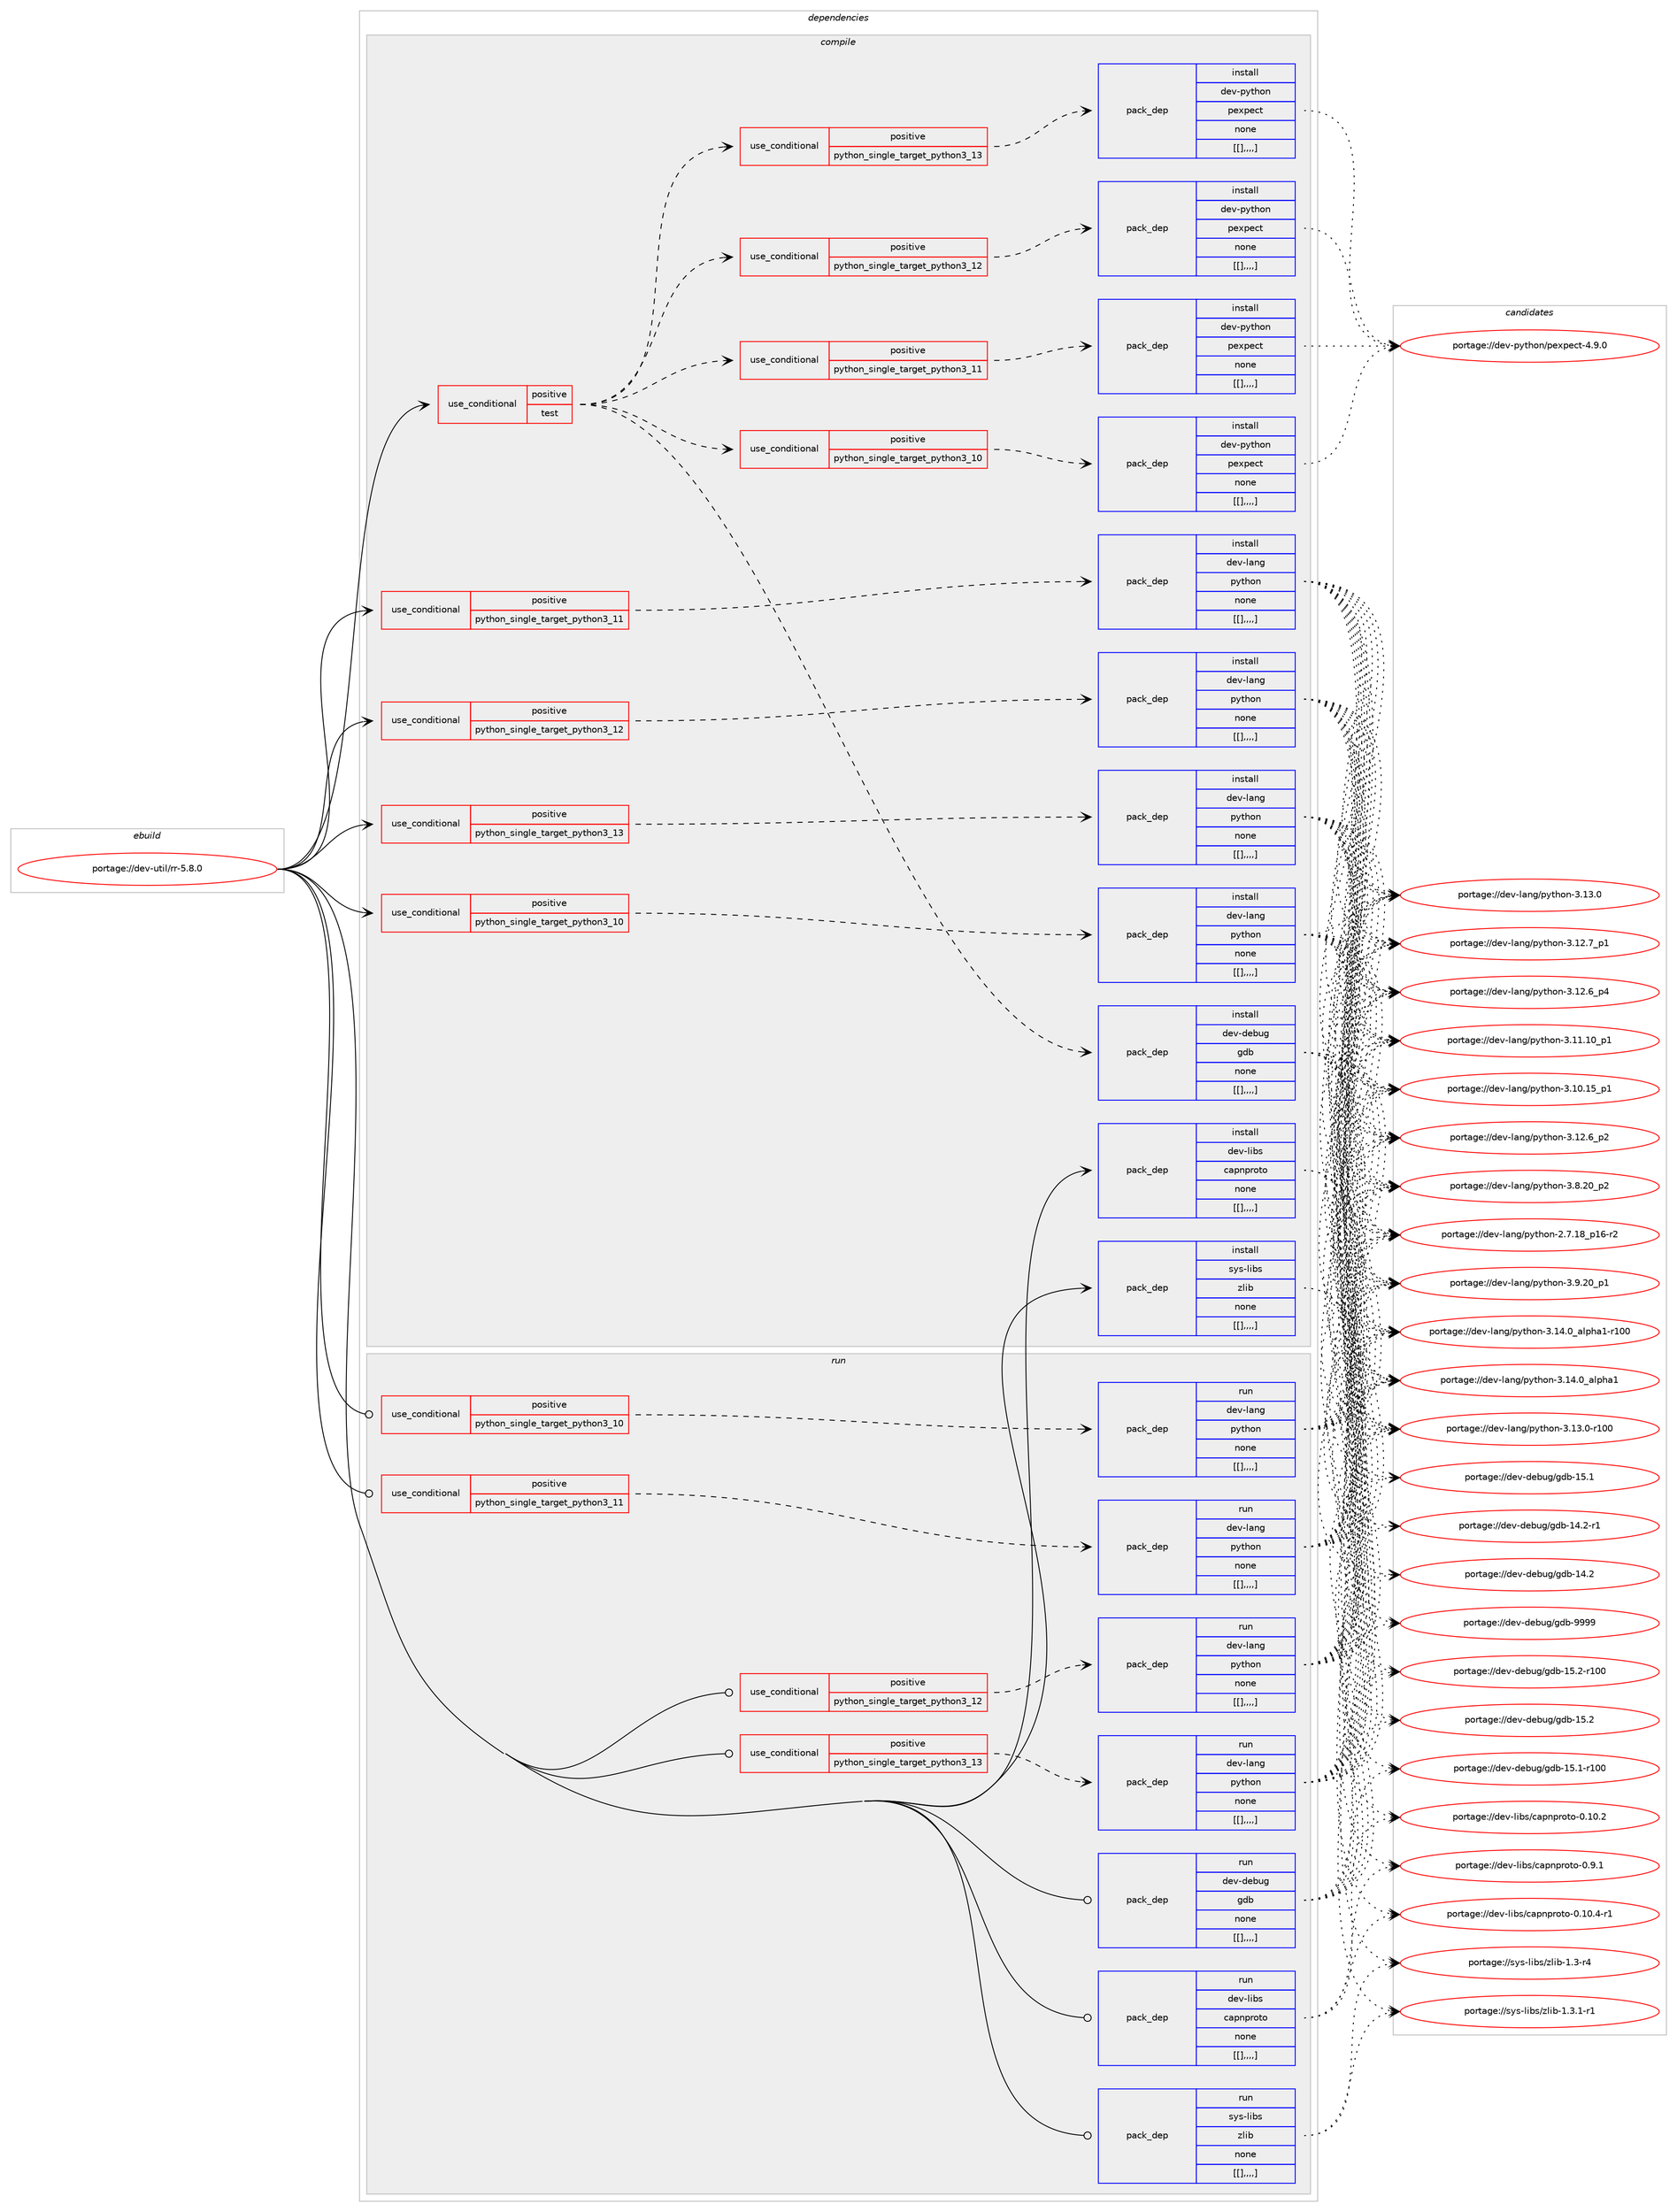 digraph prolog {

# *************
# Graph options
# *************

newrank=true;
concentrate=true;
compound=true;
graph [rankdir=LR,fontname=Helvetica,fontsize=10,ranksep=1.5];#, ranksep=2.5, nodesep=0.2];
edge  [arrowhead=vee];
node  [fontname=Helvetica,fontsize=10];

# **********
# The ebuild
# **********

subgraph cluster_leftcol {
color=gray;
label=<<i>ebuild</i>>;
id [label="portage://dev-util/rr-5.8.0", color=red, width=4, href="../dev-util/rr-5.8.0.svg"];
}

# ****************
# The dependencies
# ****************

subgraph cluster_midcol {
color=gray;
label=<<i>dependencies</i>>;
subgraph cluster_compile {
fillcolor="#eeeeee";
style=filled;
label=<<i>compile</i>>;
subgraph cond66403 {
dependency231361 [label=<<TABLE BORDER="0" CELLBORDER="1" CELLSPACING="0" CELLPADDING="4"><TR><TD ROWSPAN="3" CELLPADDING="10">use_conditional</TD></TR><TR><TD>positive</TD></TR><TR><TD>python_single_target_python3_10</TD></TR></TABLE>>, shape=none, color=red];
subgraph pack163439 {
dependency231450 [label=<<TABLE BORDER="0" CELLBORDER="1" CELLSPACING="0" CELLPADDING="4" WIDTH="220"><TR><TD ROWSPAN="6" CELLPADDING="30">pack_dep</TD></TR><TR><TD WIDTH="110">install</TD></TR><TR><TD>dev-lang</TD></TR><TR><TD>python</TD></TR><TR><TD>none</TD></TR><TR><TD>[[],,,,]</TD></TR></TABLE>>, shape=none, color=blue];
}
dependency231361:e -> dependency231450:w [weight=20,style="dashed",arrowhead="vee"];
}
id:e -> dependency231361:w [weight=20,style="solid",arrowhead="vee"];
subgraph cond66432 {
dependency231456 [label=<<TABLE BORDER="0" CELLBORDER="1" CELLSPACING="0" CELLPADDING="4"><TR><TD ROWSPAN="3" CELLPADDING="10">use_conditional</TD></TR><TR><TD>positive</TD></TR><TR><TD>python_single_target_python3_11</TD></TR></TABLE>>, shape=none, color=red];
subgraph pack163508 {
dependency231515 [label=<<TABLE BORDER="0" CELLBORDER="1" CELLSPACING="0" CELLPADDING="4" WIDTH="220"><TR><TD ROWSPAN="6" CELLPADDING="30">pack_dep</TD></TR><TR><TD WIDTH="110">install</TD></TR><TR><TD>dev-lang</TD></TR><TR><TD>python</TD></TR><TR><TD>none</TD></TR><TR><TD>[[],,,,]</TD></TR></TABLE>>, shape=none, color=blue];
}
dependency231456:e -> dependency231515:w [weight=20,style="dashed",arrowhead="vee"];
}
id:e -> dependency231456:w [weight=20,style="solid",arrowhead="vee"];
subgraph cond66453 {
dependency231585 [label=<<TABLE BORDER="0" CELLBORDER="1" CELLSPACING="0" CELLPADDING="4"><TR><TD ROWSPAN="3" CELLPADDING="10">use_conditional</TD></TR><TR><TD>positive</TD></TR><TR><TD>python_single_target_python3_12</TD></TR></TABLE>>, shape=none, color=red];
subgraph pack163594 {
dependency231606 [label=<<TABLE BORDER="0" CELLBORDER="1" CELLSPACING="0" CELLPADDING="4" WIDTH="220"><TR><TD ROWSPAN="6" CELLPADDING="30">pack_dep</TD></TR><TR><TD WIDTH="110">install</TD></TR><TR><TD>dev-lang</TD></TR><TR><TD>python</TD></TR><TR><TD>none</TD></TR><TR><TD>[[],,,,]</TD></TR></TABLE>>, shape=none, color=blue];
}
dependency231585:e -> dependency231606:w [weight=20,style="dashed",arrowhead="vee"];
}
id:e -> dependency231585:w [weight=20,style="solid",arrowhead="vee"];
subgraph cond66488 {
dependency231661 [label=<<TABLE BORDER="0" CELLBORDER="1" CELLSPACING="0" CELLPADDING="4"><TR><TD ROWSPAN="3" CELLPADDING="10">use_conditional</TD></TR><TR><TD>positive</TD></TR><TR><TD>python_single_target_python3_13</TD></TR></TABLE>>, shape=none, color=red];
subgraph pack163638 {
dependency231665 [label=<<TABLE BORDER="0" CELLBORDER="1" CELLSPACING="0" CELLPADDING="4" WIDTH="220"><TR><TD ROWSPAN="6" CELLPADDING="30">pack_dep</TD></TR><TR><TD WIDTH="110">install</TD></TR><TR><TD>dev-lang</TD></TR><TR><TD>python</TD></TR><TR><TD>none</TD></TR><TR><TD>[[],,,,]</TD></TR></TABLE>>, shape=none, color=blue];
}
dependency231661:e -> dependency231665:w [weight=20,style="dashed",arrowhead="vee"];
}
id:e -> dependency231661:w [weight=20,style="solid",arrowhead="vee"];
subgraph cond66504 {
dependency231702 [label=<<TABLE BORDER="0" CELLBORDER="1" CELLSPACING="0" CELLPADDING="4"><TR><TD ROWSPAN="3" CELLPADDING="10">use_conditional</TD></TR><TR><TD>positive</TD></TR><TR><TD>test</TD></TR></TABLE>>, shape=none, color=red];
subgraph cond66512 {
dependency231738 [label=<<TABLE BORDER="0" CELLBORDER="1" CELLSPACING="0" CELLPADDING="4"><TR><TD ROWSPAN="3" CELLPADDING="10">use_conditional</TD></TR><TR><TD>positive</TD></TR><TR><TD>python_single_target_python3_10</TD></TR></TABLE>>, shape=none, color=red];
subgraph pack163712 {
dependency231826 [label=<<TABLE BORDER="0" CELLBORDER="1" CELLSPACING="0" CELLPADDING="4" WIDTH="220"><TR><TD ROWSPAN="6" CELLPADDING="30">pack_dep</TD></TR><TR><TD WIDTH="110">install</TD></TR><TR><TD>dev-python</TD></TR><TR><TD>pexpect</TD></TR><TR><TD>none</TD></TR><TR><TD>[[],,,,]</TD></TR></TABLE>>, shape=none, color=blue];
}
dependency231738:e -> dependency231826:w [weight=20,style="dashed",arrowhead="vee"];
}
dependency231702:e -> dependency231738:w [weight=20,style="dashed",arrowhead="vee"];
subgraph cond66543 {
dependency231844 [label=<<TABLE BORDER="0" CELLBORDER="1" CELLSPACING="0" CELLPADDING="4"><TR><TD ROWSPAN="3" CELLPADDING="10">use_conditional</TD></TR><TR><TD>positive</TD></TR><TR><TD>python_single_target_python3_11</TD></TR></TABLE>>, shape=none, color=red];
subgraph pack163775 {
dependency231867 [label=<<TABLE BORDER="0" CELLBORDER="1" CELLSPACING="0" CELLPADDING="4" WIDTH="220"><TR><TD ROWSPAN="6" CELLPADDING="30">pack_dep</TD></TR><TR><TD WIDTH="110">install</TD></TR><TR><TD>dev-python</TD></TR><TR><TD>pexpect</TD></TR><TR><TD>none</TD></TR><TR><TD>[[],,,,]</TD></TR></TABLE>>, shape=none, color=blue];
}
dependency231844:e -> dependency231867:w [weight=20,style="dashed",arrowhead="vee"];
}
dependency231702:e -> dependency231844:w [weight=20,style="dashed",arrowhead="vee"];
subgraph cond66550 {
dependency231889 [label=<<TABLE BORDER="0" CELLBORDER="1" CELLSPACING="0" CELLPADDING="4"><TR><TD ROWSPAN="3" CELLPADDING="10">use_conditional</TD></TR><TR><TD>positive</TD></TR><TR><TD>python_single_target_python3_12</TD></TR></TABLE>>, shape=none, color=red];
subgraph pack163825 {
dependency231964 [label=<<TABLE BORDER="0" CELLBORDER="1" CELLSPACING="0" CELLPADDING="4" WIDTH="220"><TR><TD ROWSPAN="6" CELLPADDING="30">pack_dep</TD></TR><TR><TD WIDTH="110">install</TD></TR><TR><TD>dev-python</TD></TR><TR><TD>pexpect</TD></TR><TR><TD>none</TD></TR><TR><TD>[[],,,,]</TD></TR></TABLE>>, shape=none, color=blue];
}
dependency231889:e -> dependency231964:w [weight=20,style="dashed",arrowhead="vee"];
}
dependency231702:e -> dependency231889:w [weight=20,style="dashed",arrowhead="vee"];
subgraph cond66583 {
dependency232032 [label=<<TABLE BORDER="0" CELLBORDER="1" CELLSPACING="0" CELLPADDING="4"><TR><TD ROWSPAN="3" CELLPADDING="10">use_conditional</TD></TR><TR><TD>positive</TD></TR><TR><TD>python_single_target_python3_13</TD></TR></TABLE>>, shape=none, color=red];
subgraph pack163920 {
dependency232067 [label=<<TABLE BORDER="0" CELLBORDER="1" CELLSPACING="0" CELLPADDING="4" WIDTH="220"><TR><TD ROWSPAN="6" CELLPADDING="30">pack_dep</TD></TR><TR><TD WIDTH="110">install</TD></TR><TR><TD>dev-python</TD></TR><TR><TD>pexpect</TD></TR><TR><TD>none</TD></TR><TR><TD>[[],,,,]</TD></TR></TABLE>>, shape=none, color=blue];
}
dependency232032:e -> dependency232067:w [weight=20,style="dashed",arrowhead="vee"];
}
dependency231702:e -> dependency232032:w [weight=20,style="dashed",arrowhead="vee"];
subgraph pack163939 {
dependency232073 [label=<<TABLE BORDER="0" CELLBORDER="1" CELLSPACING="0" CELLPADDING="4" WIDTH="220"><TR><TD ROWSPAN="6" CELLPADDING="30">pack_dep</TD></TR><TR><TD WIDTH="110">install</TD></TR><TR><TD>dev-debug</TD></TR><TR><TD>gdb</TD></TR><TR><TD>none</TD></TR><TR><TD>[[],,,,]</TD></TR></TABLE>>, shape=none, color=blue];
}
dependency231702:e -> dependency232073:w [weight=20,style="dashed",arrowhead="vee"];
}
id:e -> dependency231702:w [weight=20,style="solid",arrowhead="vee"];
subgraph pack163943 {
dependency232076 [label=<<TABLE BORDER="0" CELLBORDER="1" CELLSPACING="0" CELLPADDING="4" WIDTH="220"><TR><TD ROWSPAN="6" CELLPADDING="30">pack_dep</TD></TR><TR><TD WIDTH="110">install</TD></TR><TR><TD>dev-libs</TD></TR><TR><TD>capnproto</TD></TR><TR><TD>none</TD></TR><TR><TD>[[],,,,]</TD></TR></TABLE>>, shape=none, color=blue];
}
id:e -> dependency232076:w [weight=20,style="solid",arrowhead="vee"];
subgraph pack163947 {
dependency232096 [label=<<TABLE BORDER="0" CELLBORDER="1" CELLSPACING="0" CELLPADDING="4" WIDTH="220"><TR><TD ROWSPAN="6" CELLPADDING="30">pack_dep</TD></TR><TR><TD WIDTH="110">install</TD></TR><TR><TD>sys-libs</TD></TR><TR><TD>zlib</TD></TR><TR><TD>none</TD></TR><TR><TD>[[],,,,]</TD></TR></TABLE>>, shape=none, color=blue];
}
id:e -> dependency232096:w [weight=20,style="solid",arrowhead="vee"];
}
subgraph cluster_compileandrun {
fillcolor="#eeeeee";
style=filled;
label=<<i>compile and run</i>>;
}
subgraph cluster_run {
fillcolor="#eeeeee";
style=filled;
label=<<i>run</i>>;
subgraph cond66609 {
dependency232154 [label=<<TABLE BORDER="0" CELLBORDER="1" CELLSPACING="0" CELLPADDING="4"><TR><TD ROWSPAN="3" CELLPADDING="10">use_conditional</TD></TR><TR><TD>positive</TD></TR><TR><TD>python_single_target_python3_10</TD></TR></TABLE>>, shape=none, color=red];
subgraph pack163998 {
dependency232181 [label=<<TABLE BORDER="0" CELLBORDER="1" CELLSPACING="0" CELLPADDING="4" WIDTH="220"><TR><TD ROWSPAN="6" CELLPADDING="30">pack_dep</TD></TR><TR><TD WIDTH="110">run</TD></TR><TR><TD>dev-lang</TD></TR><TR><TD>python</TD></TR><TR><TD>none</TD></TR><TR><TD>[[],,,,]</TD></TR></TABLE>>, shape=none, color=blue];
}
dependency232154:e -> dependency232181:w [weight=20,style="dashed",arrowhead="vee"];
}
id:e -> dependency232154:w [weight=20,style="solid",arrowhead="odot"];
subgraph cond66639 {
dependency232246 [label=<<TABLE BORDER="0" CELLBORDER="1" CELLSPACING="0" CELLPADDING="4"><TR><TD ROWSPAN="3" CELLPADDING="10">use_conditional</TD></TR><TR><TD>positive</TD></TR><TR><TD>python_single_target_python3_11</TD></TR></TABLE>>, shape=none, color=red];
subgraph pack164071 {
dependency232251 [label=<<TABLE BORDER="0" CELLBORDER="1" CELLSPACING="0" CELLPADDING="4" WIDTH="220"><TR><TD ROWSPAN="6" CELLPADDING="30">pack_dep</TD></TR><TR><TD WIDTH="110">run</TD></TR><TR><TD>dev-lang</TD></TR><TR><TD>python</TD></TR><TR><TD>none</TD></TR><TR><TD>[[],,,,]</TD></TR></TABLE>>, shape=none, color=blue];
}
dependency232246:e -> dependency232251:w [weight=20,style="dashed",arrowhead="vee"];
}
id:e -> dependency232246:w [weight=20,style="solid",arrowhead="odot"];
subgraph cond66647 {
dependency232282 [label=<<TABLE BORDER="0" CELLBORDER="1" CELLSPACING="0" CELLPADDING="4"><TR><TD ROWSPAN="3" CELLPADDING="10">use_conditional</TD></TR><TR><TD>positive</TD></TR><TR><TD>python_single_target_python3_12</TD></TR></TABLE>>, shape=none, color=red];
subgraph pack164091 {
dependency232296 [label=<<TABLE BORDER="0" CELLBORDER="1" CELLSPACING="0" CELLPADDING="4" WIDTH="220"><TR><TD ROWSPAN="6" CELLPADDING="30">pack_dep</TD></TR><TR><TD WIDTH="110">run</TD></TR><TR><TD>dev-lang</TD></TR><TR><TD>python</TD></TR><TR><TD>none</TD></TR><TR><TD>[[],,,,]</TD></TR></TABLE>>, shape=none, color=blue];
}
dependency232282:e -> dependency232296:w [weight=20,style="dashed",arrowhead="vee"];
}
id:e -> dependency232282:w [weight=20,style="solid",arrowhead="odot"];
subgraph cond66656 {
dependency232300 [label=<<TABLE BORDER="0" CELLBORDER="1" CELLSPACING="0" CELLPADDING="4"><TR><TD ROWSPAN="3" CELLPADDING="10">use_conditional</TD></TR><TR><TD>positive</TD></TR><TR><TD>python_single_target_python3_13</TD></TR></TABLE>>, shape=none, color=red];
subgraph pack164104 {
dependency232323 [label=<<TABLE BORDER="0" CELLBORDER="1" CELLSPACING="0" CELLPADDING="4" WIDTH="220"><TR><TD ROWSPAN="6" CELLPADDING="30">pack_dep</TD></TR><TR><TD WIDTH="110">run</TD></TR><TR><TD>dev-lang</TD></TR><TR><TD>python</TD></TR><TR><TD>none</TD></TR><TR><TD>[[],,,,]</TD></TR></TABLE>>, shape=none, color=blue];
}
dependency232300:e -> dependency232323:w [weight=20,style="dashed",arrowhead="vee"];
}
id:e -> dependency232300:w [weight=20,style="solid",arrowhead="odot"];
subgraph pack164137 {
dependency232361 [label=<<TABLE BORDER="0" CELLBORDER="1" CELLSPACING="0" CELLPADDING="4" WIDTH="220"><TR><TD ROWSPAN="6" CELLPADDING="30">pack_dep</TD></TR><TR><TD WIDTH="110">run</TD></TR><TR><TD>dev-debug</TD></TR><TR><TD>gdb</TD></TR><TR><TD>none</TD></TR><TR><TD>[[],,,,]</TD></TR></TABLE>>, shape=none, color=blue];
}
id:e -> dependency232361:w [weight=20,style="solid",arrowhead="odot"];
subgraph pack164160 {
dependency232405 [label=<<TABLE BORDER="0" CELLBORDER="1" CELLSPACING="0" CELLPADDING="4" WIDTH="220"><TR><TD ROWSPAN="6" CELLPADDING="30">pack_dep</TD></TR><TR><TD WIDTH="110">run</TD></TR><TR><TD>dev-libs</TD></TR><TR><TD>capnproto</TD></TR><TR><TD>none</TD></TR><TR><TD>[[],,,,]</TD></TR></TABLE>>, shape=none, color=blue];
}
id:e -> dependency232405:w [weight=20,style="solid",arrowhead="odot"];
subgraph pack164203 {
dependency232435 [label=<<TABLE BORDER="0" CELLBORDER="1" CELLSPACING="0" CELLPADDING="4" WIDTH="220"><TR><TD ROWSPAN="6" CELLPADDING="30">pack_dep</TD></TR><TR><TD WIDTH="110">run</TD></TR><TR><TD>sys-libs</TD></TR><TR><TD>zlib</TD></TR><TR><TD>none</TD></TR><TR><TD>[[],,,,]</TD></TR></TABLE>>, shape=none, color=blue];
}
id:e -> dependency232435:w [weight=20,style="solid",arrowhead="odot"];
}
}

# **************
# The candidates
# **************

subgraph cluster_choices {
rank=same;
color=gray;
label=<<i>candidates</i>>;

subgraph choice163405 {
color=black;
nodesep=1;
choice100101118451089711010347112121116104111110455146495246489597108112104974945114494848 [label="portage://dev-lang/python-3.14.0_alpha1-r100", color=red, width=4,href="../dev-lang/python-3.14.0_alpha1-r100.svg"];
choice1001011184510897110103471121211161041111104551464952464895971081121049749 [label="portage://dev-lang/python-3.14.0_alpha1", color=red, width=4,href="../dev-lang/python-3.14.0_alpha1.svg"];
choice1001011184510897110103471121211161041111104551464951464845114494848 [label="portage://dev-lang/python-3.13.0-r100", color=red, width=4,href="../dev-lang/python-3.13.0-r100.svg"];
choice10010111845108971101034711212111610411111045514649514648 [label="portage://dev-lang/python-3.13.0", color=red, width=4,href="../dev-lang/python-3.13.0.svg"];
choice100101118451089711010347112121116104111110455146495046559511249 [label="portage://dev-lang/python-3.12.7_p1", color=red, width=4,href="../dev-lang/python-3.12.7_p1.svg"];
choice100101118451089711010347112121116104111110455146495046549511252 [label="portage://dev-lang/python-3.12.6_p4", color=red, width=4,href="../dev-lang/python-3.12.6_p4.svg"];
choice100101118451089711010347112121116104111110455146495046549511250 [label="portage://dev-lang/python-3.12.6_p2", color=red, width=4,href="../dev-lang/python-3.12.6_p2.svg"];
choice10010111845108971101034711212111610411111045514649494649489511249 [label="portage://dev-lang/python-3.11.10_p1", color=red, width=4,href="../dev-lang/python-3.11.10_p1.svg"];
choice10010111845108971101034711212111610411111045514649484649539511249 [label="portage://dev-lang/python-3.10.15_p1", color=red, width=4,href="../dev-lang/python-3.10.15_p1.svg"];
choice100101118451089711010347112121116104111110455146574650489511249 [label="portage://dev-lang/python-3.9.20_p1", color=red, width=4,href="../dev-lang/python-3.9.20_p1.svg"];
choice100101118451089711010347112121116104111110455146564650489511250 [label="portage://dev-lang/python-3.8.20_p2", color=red, width=4,href="../dev-lang/python-3.8.20_p2.svg"];
choice100101118451089711010347112121116104111110455046554649569511249544511450 [label="portage://dev-lang/python-2.7.18_p16-r2", color=red, width=4,href="../dev-lang/python-2.7.18_p16-r2.svg"];
dependency231450:e -> choice100101118451089711010347112121116104111110455146495246489597108112104974945114494848:w [style=dotted,weight="100"];
dependency231450:e -> choice1001011184510897110103471121211161041111104551464952464895971081121049749:w [style=dotted,weight="100"];
dependency231450:e -> choice1001011184510897110103471121211161041111104551464951464845114494848:w [style=dotted,weight="100"];
dependency231450:e -> choice10010111845108971101034711212111610411111045514649514648:w [style=dotted,weight="100"];
dependency231450:e -> choice100101118451089711010347112121116104111110455146495046559511249:w [style=dotted,weight="100"];
dependency231450:e -> choice100101118451089711010347112121116104111110455146495046549511252:w [style=dotted,weight="100"];
dependency231450:e -> choice100101118451089711010347112121116104111110455146495046549511250:w [style=dotted,weight="100"];
dependency231450:e -> choice10010111845108971101034711212111610411111045514649494649489511249:w [style=dotted,weight="100"];
dependency231450:e -> choice10010111845108971101034711212111610411111045514649484649539511249:w [style=dotted,weight="100"];
dependency231450:e -> choice100101118451089711010347112121116104111110455146574650489511249:w [style=dotted,weight="100"];
dependency231450:e -> choice100101118451089711010347112121116104111110455146564650489511250:w [style=dotted,weight="100"];
dependency231450:e -> choice100101118451089711010347112121116104111110455046554649569511249544511450:w [style=dotted,weight="100"];
}
subgraph choice163418 {
color=black;
nodesep=1;
choice100101118451089711010347112121116104111110455146495246489597108112104974945114494848 [label="portage://dev-lang/python-3.14.0_alpha1-r100", color=red, width=4,href="../dev-lang/python-3.14.0_alpha1-r100.svg"];
choice1001011184510897110103471121211161041111104551464952464895971081121049749 [label="portage://dev-lang/python-3.14.0_alpha1", color=red, width=4,href="../dev-lang/python-3.14.0_alpha1.svg"];
choice1001011184510897110103471121211161041111104551464951464845114494848 [label="portage://dev-lang/python-3.13.0-r100", color=red, width=4,href="../dev-lang/python-3.13.0-r100.svg"];
choice10010111845108971101034711212111610411111045514649514648 [label="portage://dev-lang/python-3.13.0", color=red, width=4,href="../dev-lang/python-3.13.0.svg"];
choice100101118451089711010347112121116104111110455146495046559511249 [label="portage://dev-lang/python-3.12.7_p1", color=red, width=4,href="../dev-lang/python-3.12.7_p1.svg"];
choice100101118451089711010347112121116104111110455146495046549511252 [label="portage://dev-lang/python-3.12.6_p4", color=red, width=4,href="../dev-lang/python-3.12.6_p4.svg"];
choice100101118451089711010347112121116104111110455146495046549511250 [label="portage://dev-lang/python-3.12.6_p2", color=red, width=4,href="../dev-lang/python-3.12.6_p2.svg"];
choice10010111845108971101034711212111610411111045514649494649489511249 [label="portage://dev-lang/python-3.11.10_p1", color=red, width=4,href="../dev-lang/python-3.11.10_p1.svg"];
choice10010111845108971101034711212111610411111045514649484649539511249 [label="portage://dev-lang/python-3.10.15_p1", color=red, width=4,href="../dev-lang/python-3.10.15_p1.svg"];
choice100101118451089711010347112121116104111110455146574650489511249 [label="portage://dev-lang/python-3.9.20_p1", color=red, width=4,href="../dev-lang/python-3.9.20_p1.svg"];
choice100101118451089711010347112121116104111110455146564650489511250 [label="portage://dev-lang/python-3.8.20_p2", color=red, width=4,href="../dev-lang/python-3.8.20_p2.svg"];
choice100101118451089711010347112121116104111110455046554649569511249544511450 [label="portage://dev-lang/python-2.7.18_p16-r2", color=red, width=4,href="../dev-lang/python-2.7.18_p16-r2.svg"];
dependency231515:e -> choice100101118451089711010347112121116104111110455146495246489597108112104974945114494848:w [style=dotted,weight="100"];
dependency231515:e -> choice1001011184510897110103471121211161041111104551464952464895971081121049749:w [style=dotted,weight="100"];
dependency231515:e -> choice1001011184510897110103471121211161041111104551464951464845114494848:w [style=dotted,weight="100"];
dependency231515:e -> choice10010111845108971101034711212111610411111045514649514648:w [style=dotted,weight="100"];
dependency231515:e -> choice100101118451089711010347112121116104111110455146495046559511249:w [style=dotted,weight="100"];
dependency231515:e -> choice100101118451089711010347112121116104111110455146495046549511252:w [style=dotted,weight="100"];
dependency231515:e -> choice100101118451089711010347112121116104111110455146495046549511250:w [style=dotted,weight="100"];
dependency231515:e -> choice10010111845108971101034711212111610411111045514649494649489511249:w [style=dotted,weight="100"];
dependency231515:e -> choice10010111845108971101034711212111610411111045514649484649539511249:w [style=dotted,weight="100"];
dependency231515:e -> choice100101118451089711010347112121116104111110455146574650489511249:w [style=dotted,weight="100"];
dependency231515:e -> choice100101118451089711010347112121116104111110455146564650489511250:w [style=dotted,weight="100"];
dependency231515:e -> choice100101118451089711010347112121116104111110455046554649569511249544511450:w [style=dotted,weight="100"];
}
subgraph choice163425 {
color=black;
nodesep=1;
choice100101118451089711010347112121116104111110455146495246489597108112104974945114494848 [label="portage://dev-lang/python-3.14.0_alpha1-r100", color=red, width=4,href="../dev-lang/python-3.14.0_alpha1-r100.svg"];
choice1001011184510897110103471121211161041111104551464952464895971081121049749 [label="portage://dev-lang/python-3.14.0_alpha1", color=red, width=4,href="../dev-lang/python-3.14.0_alpha1.svg"];
choice1001011184510897110103471121211161041111104551464951464845114494848 [label="portage://dev-lang/python-3.13.0-r100", color=red, width=4,href="../dev-lang/python-3.13.0-r100.svg"];
choice10010111845108971101034711212111610411111045514649514648 [label="portage://dev-lang/python-3.13.0", color=red, width=4,href="../dev-lang/python-3.13.0.svg"];
choice100101118451089711010347112121116104111110455146495046559511249 [label="portage://dev-lang/python-3.12.7_p1", color=red, width=4,href="../dev-lang/python-3.12.7_p1.svg"];
choice100101118451089711010347112121116104111110455146495046549511252 [label="portage://dev-lang/python-3.12.6_p4", color=red, width=4,href="../dev-lang/python-3.12.6_p4.svg"];
choice100101118451089711010347112121116104111110455146495046549511250 [label="portage://dev-lang/python-3.12.6_p2", color=red, width=4,href="../dev-lang/python-3.12.6_p2.svg"];
choice10010111845108971101034711212111610411111045514649494649489511249 [label="portage://dev-lang/python-3.11.10_p1", color=red, width=4,href="../dev-lang/python-3.11.10_p1.svg"];
choice10010111845108971101034711212111610411111045514649484649539511249 [label="portage://dev-lang/python-3.10.15_p1", color=red, width=4,href="../dev-lang/python-3.10.15_p1.svg"];
choice100101118451089711010347112121116104111110455146574650489511249 [label="portage://dev-lang/python-3.9.20_p1", color=red, width=4,href="../dev-lang/python-3.9.20_p1.svg"];
choice100101118451089711010347112121116104111110455146564650489511250 [label="portage://dev-lang/python-3.8.20_p2", color=red, width=4,href="../dev-lang/python-3.8.20_p2.svg"];
choice100101118451089711010347112121116104111110455046554649569511249544511450 [label="portage://dev-lang/python-2.7.18_p16-r2", color=red, width=4,href="../dev-lang/python-2.7.18_p16-r2.svg"];
dependency231606:e -> choice100101118451089711010347112121116104111110455146495246489597108112104974945114494848:w [style=dotted,weight="100"];
dependency231606:e -> choice1001011184510897110103471121211161041111104551464952464895971081121049749:w [style=dotted,weight="100"];
dependency231606:e -> choice1001011184510897110103471121211161041111104551464951464845114494848:w [style=dotted,weight="100"];
dependency231606:e -> choice10010111845108971101034711212111610411111045514649514648:w [style=dotted,weight="100"];
dependency231606:e -> choice100101118451089711010347112121116104111110455146495046559511249:w [style=dotted,weight="100"];
dependency231606:e -> choice100101118451089711010347112121116104111110455146495046549511252:w [style=dotted,weight="100"];
dependency231606:e -> choice100101118451089711010347112121116104111110455146495046549511250:w [style=dotted,weight="100"];
dependency231606:e -> choice10010111845108971101034711212111610411111045514649494649489511249:w [style=dotted,weight="100"];
dependency231606:e -> choice10010111845108971101034711212111610411111045514649484649539511249:w [style=dotted,weight="100"];
dependency231606:e -> choice100101118451089711010347112121116104111110455146574650489511249:w [style=dotted,weight="100"];
dependency231606:e -> choice100101118451089711010347112121116104111110455146564650489511250:w [style=dotted,weight="100"];
dependency231606:e -> choice100101118451089711010347112121116104111110455046554649569511249544511450:w [style=dotted,weight="100"];
}
subgraph choice163435 {
color=black;
nodesep=1;
choice100101118451089711010347112121116104111110455146495246489597108112104974945114494848 [label="portage://dev-lang/python-3.14.0_alpha1-r100", color=red, width=4,href="../dev-lang/python-3.14.0_alpha1-r100.svg"];
choice1001011184510897110103471121211161041111104551464952464895971081121049749 [label="portage://dev-lang/python-3.14.0_alpha1", color=red, width=4,href="../dev-lang/python-3.14.0_alpha1.svg"];
choice1001011184510897110103471121211161041111104551464951464845114494848 [label="portage://dev-lang/python-3.13.0-r100", color=red, width=4,href="../dev-lang/python-3.13.0-r100.svg"];
choice10010111845108971101034711212111610411111045514649514648 [label="portage://dev-lang/python-3.13.0", color=red, width=4,href="../dev-lang/python-3.13.0.svg"];
choice100101118451089711010347112121116104111110455146495046559511249 [label="portage://dev-lang/python-3.12.7_p1", color=red, width=4,href="../dev-lang/python-3.12.7_p1.svg"];
choice100101118451089711010347112121116104111110455146495046549511252 [label="portage://dev-lang/python-3.12.6_p4", color=red, width=4,href="../dev-lang/python-3.12.6_p4.svg"];
choice100101118451089711010347112121116104111110455146495046549511250 [label="portage://dev-lang/python-3.12.6_p2", color=red, width=4,href="../dev-lang/python-3.12.6_p2.svg"];
choice10010111845108971101034711212111610411111045514649494649489511249 [label="portage://dev-lang/python-3.11.10_p1", color=red, width=4,href="../dev-lang/python-3.11.10_p1.svg"];
choice10010111845108971101034711212111610411111045514649484649539511249 [label="portage://dev-lang/python-3.10.15_p1", color=red, width=4,href="../dev-lang/python-3.10.15_p1.svg"];
choice100101118451089711010347112121116104111110455146574650489511249 [label="portage://dev-lang/python-3.9.20_p1", color=red, width=4,href="../dev-lang/python-3.9.20_p1.svg"];
choice100101118451089711010347112121116104111110455146564650489511250 [label="portage://dev-lang/python-3.8.20_p2", color=red, width=4,href="../dev-lang/python-3.8.20_p2.svg"];
choice100101118451089711010347112121116104111110455046554649569511249544511450 [label="portage://dev-lang/python-2.7.18_p16-r2", color=red, width=4,href="../dev-lang/python-2.7.18_p16-r2.svg"];
dependency231665:e -> choice100101118451089711010347112121116104111110455146495246489597108112104974945114494848:w [style=dotted,weight="100"];
dependency231665:e -> choice1001011184510897110103471121211161041111104551464952464895971081121049749:w [style=dotted,weight="100"];
dependency231665:e -> choice1001011184510897110103471121211161041111104551464951464845114494848:w [style=dotted,weight="100"];
dependency231665:e -> choice10010111845108971101034711212111610411111045514649514648:w [style=dotted,weight="100"];
dependency231665:e -> choice100101118451089711010347112121116104111110455146495046559511249:w [style=dotted,weight="100"];
dependency231665:e -> choice100101118451089711010347112121116104111110455146495046549511252:w [style=dotted,weight="100"];
dependency231665:e -> choice100101118451089711010347112121116104111110455146495046549511250:w [style=dotted,weight="100"];
dependency231665:e -> choice10010111845108971101034711212111610411111045514649494649489511249:w [style=dotted,weight="100"];
dependency231665:e -> choice10010111845108971101034711212111610411111045514649484649539511249:w [style=dotted,weight="100"];
dependency231665:e -> choice100101118451089711010347112121116104111110455146574650489511249:w [style=dotted,weight="100"];
dependency231665:e -> choice100101118451089711010347112121116104111110455146564650489511250:w [style=dotted,weight="100"];
dependency231665:e -> choice100101118451089711010347112121116104111110455046554649569511249544511450:w [style=dotted,weight="100"];
}
subgraph choice163479 {
color=black;
nodesep=1;
choice100101118451121211161041111104711210112011210199116455246574648 [label="portage://dev-python/pexpect-4.9.0", color=red, width=4,href="../dev-python/pexpect-4.9.0.svg"];
dependency231826:e -> choice100101118451121211161041111104711210112011210199116455246574648:w [style=dotted,weight="100"];
}
subgraph choice163486 {
color=black;
nodesep=1;
choice100101118451121211161041111104711210112011210199116455246574648 [label="portage://dev-python/pexpect-4.9.0", color=red, width=4,href="../dev-python/pexpect-4.9.0.svg"];
dependency231867:e -> choice100101118451121211161041111104711210112011210199116455246574648:w [style=dotted,weight="100"];
}
subgraph choice163494 {
color=black;
nodesep=1;
choice100101118451121211161041111104711210112011210199116455246574648 [label="portage://dev-python/pexpect-4.9.0", color=red, width=4,href="../dev-python/pexpect-4.9.0.svg"];
dependency231964:e -> choice100101118451121211161041111104711210112011210199116455246574648:w [style=dotted,weight="100"];
}
subgraph choice163498 {
color=black;
nodesep=1;
choice100101118451121211161041111104711210112011210199116455246574648 [label="portage://dev-python/pexpect-4.9.0", color=red, width=4,href="../dev-python/pexpect-4.9.0.svg"];
dependency232067:e -> choice100101118451121211161041111104711210112011210199116455246574648:w [style=dotted,weight="100"];
}
subgraph choice163534 {
color=black;
nodesep=1;
choice100101118451001019811710347103100984557575757 [label="portage://dev-debug/gdb-9999", color=red, width=4,href="../dev-debug/gdb-9999.svg"];
choice10010111845100101981171034710310098454953465045114494848 [label="portage://dev-debug/gdb-15.2-r100", color=red, width=4,href="../dev-debug/gdb-15.2-r100.svg"];
choice100101118451001019811710347103100984549534650 [label="portage://dev-debug/gdb-15.2", color=red, width=4,href="../dev-debug/gdb-15.2.svg"];
choice10010111845100101981171034710310098454953464945114494848 [label="portage://dev-debug/gdb-15.1-r100", color=red, width=4,href="../dev-debug/gdb-15.1-r100.svg"];
choice100101118451001019811710347103100984549534649 [label="portage://dev-debug/gdb-15.1", color=red, width=4,href="../dev-debug/gdb-15.1.svg"];
choice1001011184510010198117103471031009845495246504511449 [label="portage://dev-debug/gdb-14.2-r1", color=red, width=4,href="../dev-debug/gdb-14.2-r1.svg"];
choice100101118451001019811710347103100984549524650 [label="portage://dev-debug/gdb-14.2", color=red, width=4,href="../dev-debug/gdb-14.2.svg"];
dependency232073:e -> choice100101118451001019811710347103100984557575757:w [style=dotted,weight="100"];
dependency232073:e -> choice10010111845100101981171034710310098454953465045114494848:w [style=dotted,weight="100"];
dependency232073:e -> choice100101118451001019811710347103100984549534650:w [style=dotted,weight="100"];
dependency232073:e -> choice10010111845100101981171034710310098454953464945114494848:w [style=dotted,weight="100"];
dependency232073:e -> choice100101118451001019811710347103100984549534649:w [style=dotted,weight="100"];
dependency232073:e -> choice1001011184510010198117103471031009845495246504511449:w [style=dotted,weight="100"];
dependency232073:e -> choice100101118451001019811710347103100984549524650:w [style=dotted,weight="100"];
}
subgraph choice163541 {
color=black;
nodesep=1;
choice1001011184510810598115479997112110112114111116111454846494846524511449 [label="portage://dev-libs/capnproto-0.10.4-r1", color=red, width=4,href="../dev-libs/capnproto-0.10.4-r1.svg"];
choice100101118451081059811547999711211011211411111611145484649484650 [label="portage://dev-libs/capnproto-0.10.2", color=red, width=4,href="../dev-libs/capnproto-0.10.2.svg"];
choice1001011184510810598115479997112110112114111116111454846574649 [label="portage://dev-libs/capnproto-0.9.1", color=red, width=4,href="../dev-libs/capnproto-0.9.1.svg"];
dependency232076:e -> choice1001011184510810598115479997112110112114111116111454846494846524511449:w [style=dotted,weight="100"];
dependency232076:e -> choice100101118451081059811547999711211011211411111611145484649484650:w [style=dotted,weight="100"];
dependency232076:e -> choice1001011184510810598115479997112110112114111116111454846574649:w [style=dotted,weight="100"];
}
subgraph choice163560 {
color=black;
nodesep=1;
choice115121115451081059811547122108105984549465146494511449 [label="portage://sys-libs/zlib-1.3.1-r1", color=red, width=4,href="../sys-libs/zlib-1.3.1-r1.svg"];
choice11512111545108105981154712210810598454946514511452 [label="portage://sys-libs/zlib-1.3-r4", color=red, width=4,href="../sys-libs/zlib-1.3-r4.svg"];
dependency232096:e -> choice115121115451081059811547122108105984549465146494511449:w [style=dotted,weight="100"];
dependency232096:e -> choice11512111545108105981154712210810598454946514511452:w [style=dotted,weight="100"];
}
subgraph choice163565 {
color=black;
nodesep=1;
choice100101118451089711010347112121116104111110455146495246489597108112104974945114494848 [label="portage://dev-lang/python-3.14.0_alpha1-r100", color=red, width=4,href="../dev-lang/python-3.14.0_alpha1-r100.svg"];
choice1001011184510897110103471121211161041111104551464952464895971081121049749 [label="portage://dev-lang/python-3.14.0_alpha1", color=red, width=4,href="../dev-lang/python-3.14.0_alpha1.svg"];
choice1001011184510897110103471121211161041111104551464951464845114494848 [label="portage://dev-lang/python-3.13.0-r100", color=red, width=4,href="../dev-lang/python-3.13.0-r100.svg"];
choice10010111845108971101034711212111610411111045514649514648 [label="portage://dev-lang/python-3.13.0", color=red, width=4,href="../dev-lang/python-3.13.0.svg"];
choice100101118451089711010347112121116104111110455146495046559511249 [label="portage://dev-lang/python-3.12.7_p1", color=red, width=4,href="../dev-lang/python-3.12.7_p1.svg"];
choice100101118451089711010347112121116104111110455146495046549511252 [label="portage://dev-lang/python-3.12.6_p4", color=red, width=4,href="../dev-lang/python-3.12.6_p4.svg"];
choice100101118451089711010347112121116104111110455146495046549511250 [label="portage://dev-lang/python-3.12.6_p2", color=red, width=4,href="../dev-lang/python-3.12.6_p2.svg"];
choice10010111845108971101034711212111610411111045514649494649489511249 [label="portage://dev-lang/python-3.11.10_p1", color=red, width=4,href="../dev-lang/python-3.11.10_p1.svg"];
choice10010111845108971101034711212111610411111045514649484649539511249 [label="portage://dev-lang/python-3.10.15_p1", color=red, width=4,href="../dev-lang/python-3.10.15_p1.svg"];
choice100101118451089711010347112121116104111110455146574650489511249 [label="portage://dev-lang/python-3.9.20_p1", color=red, width=4,href="../dev-lang/python-3.9.20_p1.svg"];
choice100101118451089711010347112121116104111110455146564650489511250 [label="portage://dev-lang/python-3.8.20_p2", color=red, width=4,href="../dev-lang/python-3.8.20_p2.svg"];
choice100101118451089711010347112121116104111110455046554649569511249544511450 [label="portage://dev-lang/python-2.7.18_p16-r2", color=red, width=4,href="../dev-lang/python-2.7.18_p16-r2.svg"];
dependency232181:e -> choice100101118451089711010347112121116104111110455146495246489597108112104974945114494848:w [style=dotted,weight="100"];
dependency232181:e -> choice1001011184510897110103471121211161041111104551464952464895971081121049749:w [style=dotted,weight="100"];
dependency232181:e -> choice1001011184510897110103471121211161041111104551464951464845114494848:w [style=dotted,weight="100"];
dependency232181:e -> choice10010111845108971101034711212111610411111045514649514648:w [style=dotted,weight="100"];
dependency232181:e -> choice100101118451089711010347112121116104111110455146495046559511249:w [style=dotted,weight="100"];
dependency232181:e -> choice100101118451089711010347112121116104111110455146495046549511252:w [style=dotted,weight="100"];
dependency232181:e -> choice100101118451089711010347112121116104111110455146495046549511250:w [style=dotted,weight="100"];
dependency232181:e -> choice10010111845108971101034711212111610411111045514649494649489511249:w [style=dotted,weight="100"];
dependency232181:e -> choice10010111845108971101034711212111610411111045514649484649539511249:w [style=dotted,weight="100"];
dependency232181:e -> choice100101118451089711010347112121116104111110455146574650489511249:w [style=dotted,weight="100"];
dependency232181:e -> choice100101118451089711010347112121116104111110455146564650489511250:w [style=dotted,weight="100"];
dependency232181:e -> choice100101118451089711010347112121116104111110455046554649569511249544511450:w [style=dotted,weight="100"];
}
subgraph choice163572 {
color=black;
nodesep=1;
choice100101118451089711010347112121116104111110455146495246489597108112104974945114494848 [label="portage://dev-lang/python-3.14.0_alpha1-r100", color=red, width=4,href="../dev-lang/python-3.14.0_alpha1-r100.svg"];
choice1001011184510897110103471121211161041111104551464952464895971081121049749 [label="portage://dev-lang/python-3.14.0_alpha1", color=red, width=4,href="../dev-lang/python-3.14.0_alpha1.svg"];
choice1001011184510897110103471121211161041111104551464951464845114494848 [label="portage://dev-lang/python-3.13.0-r100", color=red, width=4,href="../dev-lang/python-3.13.0-r100.svg"];
choice10010111845108971101034711212111610411111045514649514648 [label="portage://dev-lang/python-3.13.0", color=red, width=4,href="../dev-lang/python-3.13.0.svg"];
choice100101118451089711010347112121116104111110455146495046559511249 [label="portage://dev-lang/python-3.12.7_p1", color=red, width=4,href="../dev-lang/python-3.12.7_p1.svg"];
choice100101118451089711010347112121116104111110455146495046549511252 [label="portage://dev-lang/python-3.12.6_p4", color=red, width=4,href="../dev-lang/python-3.12.6_p4.svg"];
choice100101118451089711010347112121116104111110455146495046549511250 [label="portage://dev-lang/python-3.12.6_p2", color=red, width=4,href="../dev-lang/python-3.12.6_p2.svg"];
choice10010111845108971101034711212111610411111045514649494649489511249 [label="portage://dev-lang/python-3.11.10_p1", color=red, width=4,href="../dev-lang/python-3.11.10_p1.svg"];
choice10010111845108971101034711212111610411111045514649484649539511249 [label="portage://dev-lang/python-3.10.15_p1", color=red, width=4,href="../dev-lang/python-3.10.15_p1.svg"];
choice100101118451089711010347112121116104111110455146574650489511249 [label="portage://dev-lang/python-3.9.20_p1", color=red, width=4,href="../dev-lang/python-3.9.20_p1.svg"];
choice100101118451089711010347112121116104111110455146564650489511250 [label="portage://dev-lang/python-3.8.20_p2", color=red, width=4,href="../dev-lang/python-3.8.20_p2.svg"];
choice100101118451089711010347112121116104111110455046554649569511249544511450 [label="portage://dev-lang/python-2.7.18_p16-r2", color=red, width=4,href="../dev-lang/python-2.7.18_p16-r2.svg"];
dependency232251:e -> choice100101118451089711010347112121116104111110455146495246489597108112104974945114494848:w [style=dotted,weight="100"];
dependency232251:e -> choice1001011184510897110103471121211161041111104551464952464895971081121049749:w [style=dotted,weight="100"];
dependency232251:e -> choice1001011184510897110103471121211161041111104551464951464845114494848:w [style=dotted,weight="100"];
dependency232251:e -> choice10010111845108971101034711212111610411111045514649514648:w [style=dotted,weight="100"];
dependency232251:e -> choice100101118451089711010347112121116104111110455146495046559511249:w [style=dotted,weight="100"];
dependency232251:e -> choice100101118451089711010347112121116104111110455146495046549511252:w [style=dotted,weight="100"];
dependency232251:e -> choice100101118451089711010347112121116104111110455146495046549511250:w [style=dotted,weight="100"];
dependency232251:e -> choice10010111845108971101034711212111610411111045514649494649489511249:w [style=dotted,weight="100"];
dependency232251:e -> choice10010111845108971101034711212111610411111045514649484649539511249:w [style=dotted,weight="100"];
dependency232251:e -> choice100101118451089711010347112121116104111110455146574650489511249:w [style=dotted,weight="100"];
dependency232251:e -> choice100101118451089711010347112121116104111110455146564650489511250:w [style=dotted,weight="100"];
dependency232251:e -> choice100101118451089711010347112121116104111110455046554649569511249544511450:w [style=dotted,weight="100"];
}
subgraph choice163595 {
color=black;
nodesep=1;
choice100101118451089711010347112121116104111110455146495246489597108112104974945114494848 [label="portage://dev-lang/python-3.14.0_alpha1-r100", color=red, width=4,href="../dev-lang/python-3.14.0_alpha1-r100.svg"];
choice1001011184510897110103471121211161041111104551464952464895971081121049749 [label="portage://dev-lang/python-3.14.0_alpha1", color=red, width=4,href="../dev-lang/python-3.14.0_alpha1.svg"];
choice1001011184510897110103471121211161041111104551464951464845114494848 [label="portage://dev-lang/python-3.13.0-r100", color=red, width=4,href="../dev-lang/python-3.13.0-r100.svg"];
choice10010111845108971101034711212111610411111045514649514648 [label="portage://dev-lang/python-3.13.0", color=red, width=4,href="../dev-lang/python-3.13.0.svg"];
choice100101118451089711010347112121116104111110455146495046559511249 [label="portage://dev-lang/python-3.12.7_p1", color=red, width=4,href="../dev-lang/python-3.12.7_p1.svg"];
choice100101118451089711010347112121116104111110455146495046549511252 [label="portage://dev-lang/python-3.12.6_p4", color=red, width=4,href="../dev-lang/python-3.12.6_p4.svg"];
choice100101118451089711010347112121116104111110455146495046549511250 [label="portage://dev-lang/python-3.12.6_p2", color=red, width=4,href="../dev-lang/python-3.12.6_p2.svg"];
choice10010111845108971101034711212111610411111045514649494649489511249 [label="portage://dev-lang/python-3.11.10_p1", color=red, width=4,href="../dev-lang/python-3.11.10_p1.svg"];
choice10010111845108971101034711212111610411111045514649484649539511249 [label="portage://dev-lang/python-3.10.15_p1", color=red, width=4,href="../dev-lang/python-3.10.15_p1.svg"];
choice100101118451089711010347112121116104111110455146574650489511249 [label="portage://dev-lang/python-3.9.20_p1", color=red, width=4,href="../dev-lang/python-3.9.20_p1.svg"];
choice100101118451089711010347112121116104111110455146564650489511250 [label="portage://dev-lang/python-3.8.20_p2", color=red, width=4,href="../dev-lang/python-3.8.20_p2.svg"];
choice100101118451089711010347112121116104111110455046554649569511249544511450 [label="portage://dev-lang/python-2.7.18_p16-r2", color=red, width=4,href="../dev-lang/python-2.7.18_p16-r2.svg"];
dependency232296:e -> choice100101118451089711010347112121116104111110455146495246489597108112104974945114494848:w [style=dotted,weight="100"];
dependency232296:e -> choice1001011184510897110103471121211161041111104551464952464895971081121049749:w [style=dotted,weight="100"];
dependency232296:e -> choice1001011184510897110103471121211161041111104551464951464845114494848:w [style=dotted,weight="100"];
dependency232296:e -> choice10010111845108971101034711212111610411111045514649514648:w [style=dotted,weight="100"];
dependency232296:e -> choice100101118451089711010347112121116104111110455146495046559511249:w [style=dotted,weight="100"];
dependency232296:e -> choice100101118451089711010347112121116104111110455146495046549511252:w [style=dotted,weight="100"];
dependency232296:e -> choice100101118451089711010347112121116104111110455146495046549511250:w [style=dotted,weight="100"];
dependency232296:e -> choice10010111845108971101034711212111610411111045514649494649489511249:w [style=dotted,weight="100"];
dependency232296:e -> choice10010111845108971101034711212111610411111045514649484649539511249:w [style=dotted,weight="100"];
dependency232296:e -> choice100101118451089711010347112121116104111110455146574650489511249:w [style=dotted,weight="100"];
dependency232296:e -> choice100101118451089711010347112121116104111110455146564650489511250:w [style=dotted,weight="100"];
dependency232296:e -> choice100101118451089711010347112121116104111110455046554649569511249544511450:w [style=dotted,weight="100"];
}
subgraph choice163624 {
color=black;
nodesep=1;
choice100101118451089711010347112121116104111110455146495246489597108112104974945114494848 [label="portage://dev-lang/python-3.14.0_alpha1-r100", color=red, width=4,href="../dev-lang/python-3.14.0_alpha1-r100.svg"];
choice1001011184510897110103471121211161041111104551464952464895971081121049749 [label="portage://dev-lang/python-3.14.0_alpha1", color=red, width=4,href="../dev-lang/python-3.14.0_alpha1.svg"];
choice1001011184510897110103471121211161041111104551464951464845114494848 [label="portage://dev-lang/python-3.13.0-r100", color=red, width=4,href="../dev-lang/python-3.13.0-r100.svg"];
choice10010111845108971101034711212111610411111045514649514648 [label="portage://dev-lang/python-3.13.0", color=red, width=4,href="../dev-lang/python-3.13.0.svg"];
choice100101118451089711010347112121116104111110455146495046559511249 [label="portage://dev-lang/python-3.12.7_p1", color=red, width=4,href="../dev-lang/python-3.12.7_p1.svg"];
choice100101118451089711010347112121116104111110455146495046549511252 [label="portage://dev-lang/python-3.12.6_p4", color=red, width=4,href="../dev-lang/python-3.12.6_p4.svg"];
choice100101118451089711010347112121116104111110455146495046549511250 [label="portage://dev-lang/python-3.12.6_p2", color=red, width=4,href="../dev-lang/python-3.12.6_p2.svg"];
choice10010111845108971101034711212111610411111045514649494649489511249 [label="portage://dev-lang/python-3.11.10_p1", color=red, width=4,href="../dev-lang/python-3.11.10_p1.svg"];
choice10010111845108971101034711212111610411111045514649484649539511249 [label="portage://dev-lang/python-3.10.15_p1", color=red, width=4,href="../dev-lang/python-3.10.15_p1.svg"];
choice100101118451089711010347112121116104111110455146574650489511249 [label="portage://dev-lang/python-3.9.20_p1", color=red, width=4,href="../dev-lang/python-3.9.20_p1.svg"];
choice100101118451089711010347112121116104111110455146564650489511250 [label="portage://dev-lang/python-3.8.20_p2", color=red, width=4,href="../dev-lang/python-3.8.20_p2.svg"];
choice100101118451089711010347112121116104111110455046554649569511249544511450 [label="portage://dev-lang/python-2.7.18_p16-r2", color=red, width=4,href="../dev-lang/python-2.7.18_p16-r2.svg"];
dependency232323:e -> choice100101118451089711010347112121116104111110455146495246489597108112104974945114494848:w [style=dotted,weight="100"];
dependency232323:e -> choice1001011184510897110103471121211161041111104551464952464895971081121049749:w [style=dotted,weight="100"];
dependency232323:e -> choice1001011184510897110103471121211161041111104551464951464845114494848:w [style=dotted,weight="100"];
dependency232323:e -> choice10010111845108971101034711212111610411111045514649514648:w [style=dotted,weight="100"];
dependency232323:e -> choice100101118451089711010347112121116104111110455146495046559511249:w [style=dotted,weight="100"];
dependency232323:e -> choice100101118451089711010347112121116104111110455146495046549511252:w [style=dotted,weight="100"];
dependency232323:e -> choice100101118451089711010347112121116104111110455146495046549511250:w [style=dotted,weight="100"];
dependency232323:e -> choice10010111845108971101034711212111610411111045514649494649489511249:w [style=dotted,weight="100"];
dependency232323:e -> choice10010111845108971101034711212111610411111045514649484649539511249:w [style=dotted,weight="100"];
dependency232323:e -> choice100101118451089711010347112121116104111110455146574650489511249:w [style=dotted,weight="100"];
dependency232323:e -> choice100101118451089711010347112121116104111110455146564650489511250:w [style=dotted,weight="100"];
dependency232323:e -> choice100101118451089711010347112121116104111110455046554649569511249544511450:w [style=dotted,weight="100"];
}
subgraph choice163698 {
color=black;
nodesep=1;
choice100101118451001019811710347103100984557575757 [label="portage://dev-debug/gdb-9999", color=red, width=4,href="../dev-debug/gdb-9999.svg"];
choice10010111845100101981171034710310098454953465045114494848 [label="portage://dev-debug/gdb-15.2-r100", color=red, width=4,href="../dev-debug/gdb-15.2-r100.svg"];
choice100101118451001019811710347103100984549534650 [label="portage://dev-debug/gdb-15.2", color=red, width=4,href="../dev-debug/gdb-15.2.svg"];
choice10010111845100101981171034710310098454953464945114494848 [label="portage://dev-debug/gdb-15.1-r100", color=red, width=4,href="../dev-debug/gdb-15.1-r100.svg"];
choice100101118451001019811710347103100984549534649 [label="portage://dev-debug/gdb-15.1", color=red, width=4,href="../dev-debug/gdb-15.1.svg"];
choice1001011184510010198117103471031009845495246504511449 [label="portage://dev-debug/gdb-14.2-r1", color=red, width=4,href="../dev-debug/gdb-14.2-r1.svg"];
choice100101118451001019811710347103100984549524650 [label="portage://dev-debug/gdb-14.2", color=red, width=4,href="../dev-debug/gdb-14.2.svg"];
dependency232361:e -> choice100101118451001019811710347103100984557575757:w [style=dotted,weight="100"];
dependency232361:e -> choice10010111845100101981171034710310098454953465045114494848:w [style=dotted,weight="100"];
dependency232361:e -> choice100101118451001019811710347103100984549534650:w [style=dotted,weight="100"];
dependency232361:e -> choice10010111845100101981171034710310098454953464945114494848:w [style=dotted,weight="100"];
dependency232361:e -> choice100101118451001019811710347103100984549534649:w [style=dotted,weight="100"];
dependency232361:e -> choice1001011184510010198117103471031009845495246504511449:w [style=dotted,weight="100"];
dependency232361:e -> choice100101118451001019811710347103100984549524650:w [style=dotted,weight="100"];
}
subgraph choice163707 {
color=black;
nodesep=1;
choice1001011184510810598115479997112110112114111116111454846494846524511449 [label="portage://dev-libs/capnproto-0.10.4-r1", color=red, width=4,href="../dev-libs/capnproto-0.10.4-r1.svg"];
choice100101118451081059811547999711211011211411111611145484649484650 [label="portage://dev-libs/capnproto-0.10.2", color=red, width=4,href="../dev-libs/capnproto-0.10.2.svg"];
choice1001011184510810598115479997112110112114111116111454846574649 [label="portage://dev-libs/capnproto-0.9.1", color=red, width=4,href="../dev-libs/capnproto-0.9.1.svg"];
dependency232405:e -> choice1001011184510810598115479997112110112114111116111454846494846524511449:w [style=dotted,weight="100"];
dependency232405:e -> choice100101118451081059811547999711211011211411111611145484649484650:w [style=dotted,weight="100"];
dependency232405:e -> choice1001011184510810598115479997112110112114111116111454846574649:w [style=dotted,weight="100"];
}
subgraph choice163742 {
color=black;
nodesep=1;
choice115121115451081059811547122108105984549465146494511449 [label="portage://sys-libs/zlib-1.3.1-r1", color=red, width=4,href="../sys-libs/zlib-1.3.1-r1.svg"];
choice11512111545108105981154712210810598454946514511452 [label="portage://sys-libs/zlib-1.3-r4", color=red, width=4,href="../sys-libs/zlib-1.3-r4.svg"];
dependency232435:e -> choice115121115451081059811547122108105984549465146494511449:w [style=dotted,weight="100"];
dependency232435:e -> choice11512111545108105981154712210810598454946514511452:w [style=dotted,weight="100"];
}
}

}
